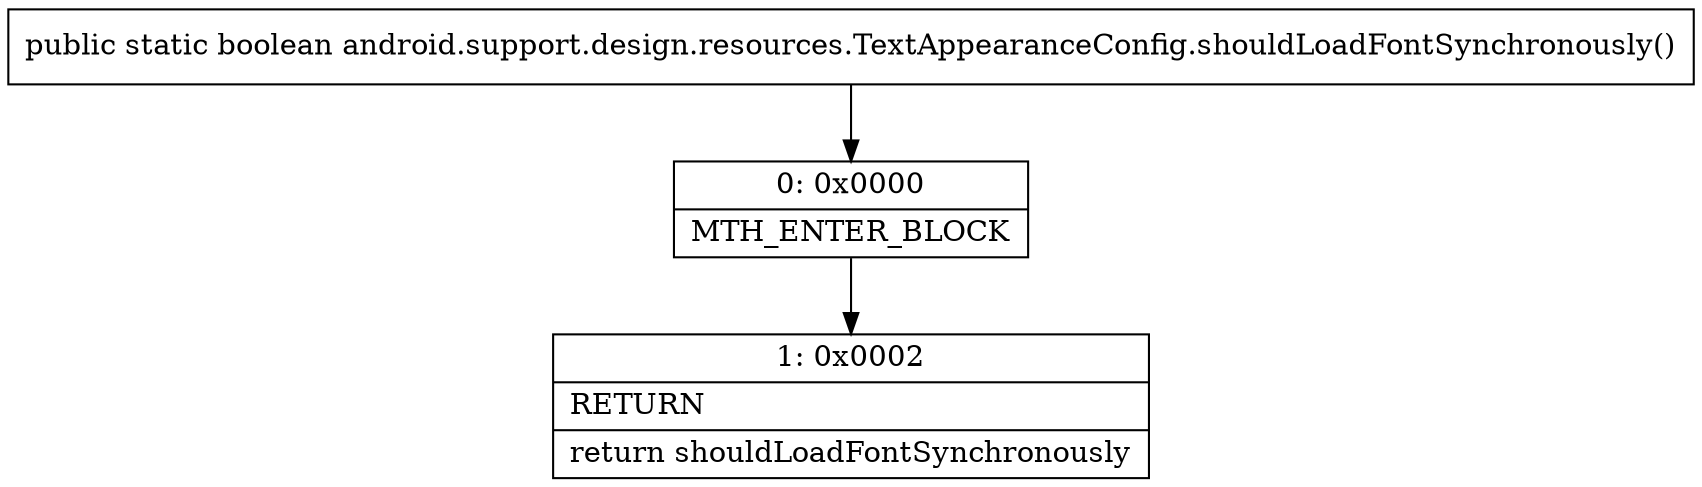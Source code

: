 digraph "CFG forandroid.support.design.resources.TextAppearanceConfig.shouldLoadFontSynchronously()Z" {
Node_0 [shape=record,label="{0\:\ 0x0000|MTH_ENTER_BLOCK\l}"];
Node_1 [shape=record,label="{1\:\ 0x0002|RETURN\l|return shouldLoadFontSynchronously\l}"];
MethodNode[shape=record,label="{public static boolean android.support.design.resources.TextAppearanceConfig.shouldLoadFontSynchronously() }"];
MethodNode -> Node_0;
Node_0 -> Node_1;
}

